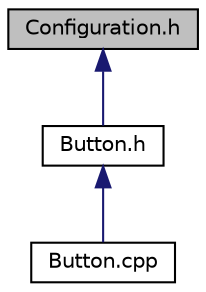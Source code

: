 digraph "Configuration.h"
{
 // LATEX_PDF_SIZE
  edge [fontname="Helvetica",fontsize="10",labelfontname="Helvetica",labelfontsize="10"];
  node [fontname="Helvetica",fontsize="10",shape=record];
  Node1 [label="Configuration.h",height=0.2,width=0.4,color="black", fillcolor="grey75", style="filled", fontcolor="black",tooltip=" "];
  Node1 -> Node2 [dir="back",color="midnightblue",fontsize="10",style="solid"];
  Node2 [label="Button.h",height=0.2,width=0.4,color="black", fillcolor="white", style="filled",URL="$_button_8h.html",tooltip=" "];
  Node2 -> Node3 [dir="back",color="midnightblue",fontsize="10",style="solid"];
  Node3 [label="Button.cpp",height=0.2,width=0.4,color="black", fillcolor="white", style="filled",URL="$_button_8cpp.html",tooltip=" "];
}
